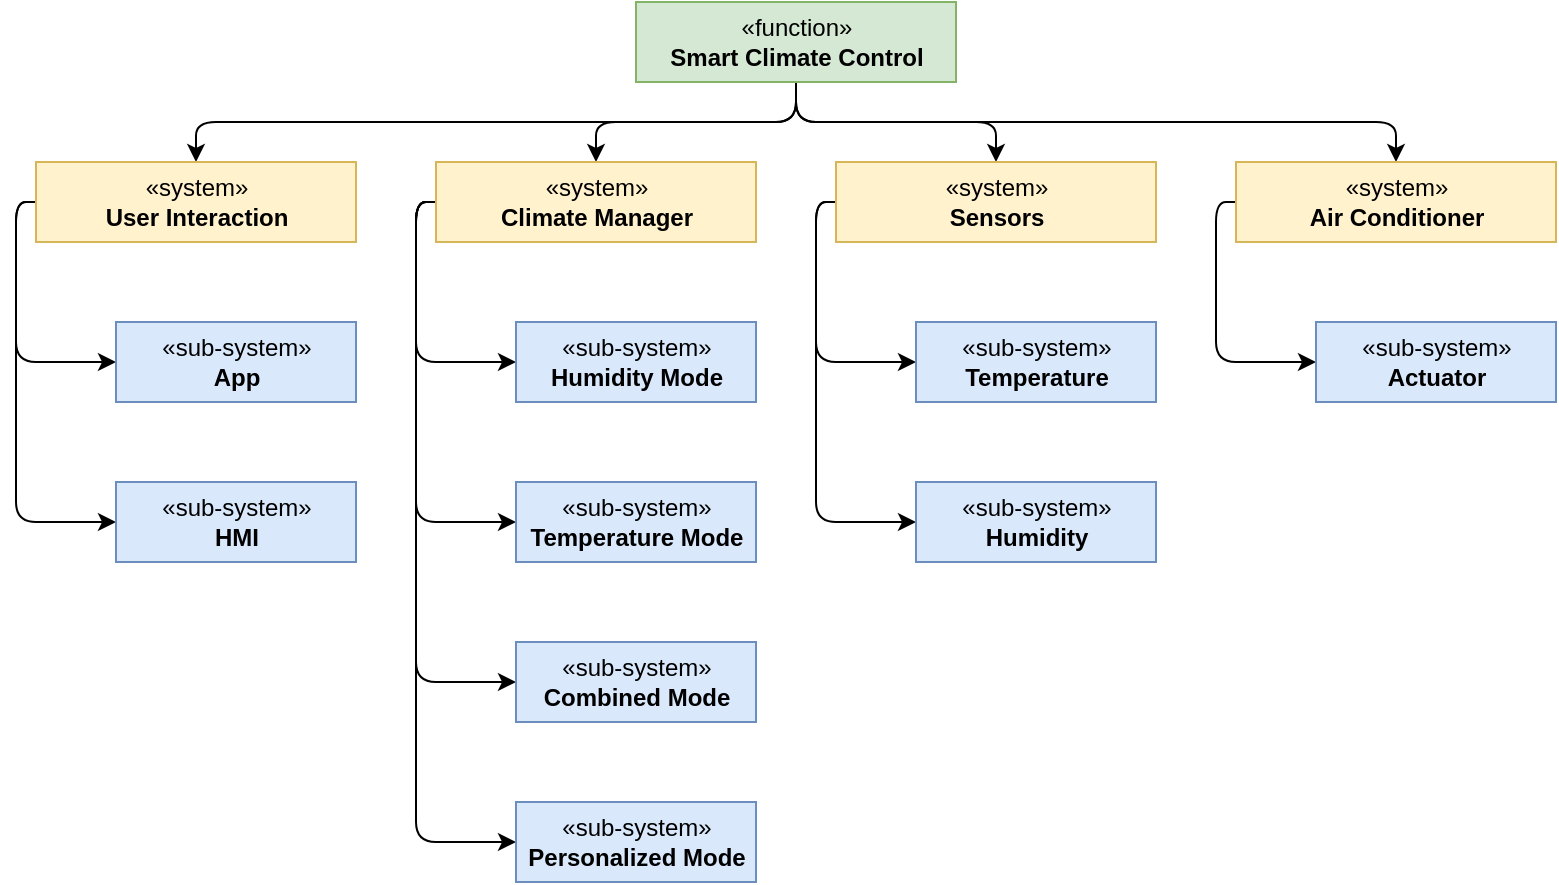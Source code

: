 <mxfile>
    <diagram id="UHhRRKqSCwhg2Sjvg5-v" name="Page-1">
        <mxGraphModel dx="643" dy="727" grid="1" gridSize="10" guides="1" tooltips="1" connect="1" arrows="1" fold="1" page="1" pageScale="1" pageWidth="827" pageHeight="1169" math="0" shadow="0">
            <root>
                <mxCell id="0"/>
                <mxCell id="1" parent="0"/>
                <mxCell id="21" style="edgeStyle=orthogonalEdgeStyle;html=1;entryX=0.5;entryY=0;entryDx=0;entryDy=0;exitX=0.5;exitY=1;exitDx=0;exitDy=0;" edge="1" parent="1" source="2" target="3">
                    <mxGeometry relative="1" as="geometry"/>
                </mxCell>
                <mxCell id="22" style="edgeStyle=orthogonalEdgeStyle;html=1;entryX=0.5;entryY=0;entryDx=0;entryDy=0;" edge="1" parent="1" source="2" target="8">
                    <mxGeometry relative="1" as="geometry"/>
                </mxCell>
                <mxCell id="23" style="edgeStyle=orthogonalEdgeStyle;html=1;entryX=0.5;entryY=0;entryDx=0;entryDy=0;" edge="1" parent="1" source="2" target="6">
                    <mxGeometry relative="1" as="geometry"/>
                </mxCell>
                <mxCell id="24" style="edgeStyle=orthogonalEdgeStyle;html=1;entryX=0.5;entryY=0;entryDx=0;entryDy=0;exitX=0.5;exitY=1;exitDx=0;exitDy=0;" edge="1" parent="1" source="2" target="7">
                    <mxGeometry relative="1" as="geometry"/>
                </mxCell>
                <mxCell id="2" value="«function»&lt;br&gt;&lt;b&gt;Smart Climate Control&lt;/b&gt;" style="html=1;fillColor=#d5e8d4;strokeColor=#82b366;" vertex="1" parent="1">
                    <mxGeometry x="340" y="40" width="160" height="40" as="geometry"/>
                </mxCell>
                <mxCell id="25" style="edgeStyle=orthogonalEdgeStyle;html=1;entryX=0;entryY=0.5;entryDx=0;entryDy=0;exitX=0;exitY=0.5;exitDx=0;exitDy=0;" edge="1" parent="1" source="3" target="9">
                    <mxGeometry relative="1" as="geometry"/>
                </mxCell>
                <mxCell id="26" style="edgeStyle=orthogonalEdgeStyle;html=1;entryX=0;entryY=0.5;entryDx=0;entryDy=0;exitX=0;exitY=0.5;exitDx=0;exitDy=0;" edge="1" parent="1" source="3" target="10">
                    <mxGeometry relative="1" as="geometry"/>
                </mxCell>
                <mxCell id="3" value="«system»&lt;br&gt;&lt;b&gt;User Interaction&lt;/b&gt;" style="html=1;fillColor=#fff2cc;strokeColor=#d6b656;" vertex="1" parent="1">
                    <mxGeometry x="40" y="120" width="160" height="40" as="geometry"/>
                </mxCell>
                <mxCell id="31" style="edgeStyle=orthogonalEdgeStyle;html=1;entryX=0;entryY=0.5;entryDx=0;entryDy=0;exitX=0;exitY=0.5;exitDx=0;exitDy=0;" edge="1" parent="1" source="6" target="14">
                    <mxGeometry relative="1" as="geometry"/>
                </mxCell>
                <mxCell id="32" style="edgeStyle=orthogonalEdgeStyle;html=1;entryX=0;entryY=0.5;entryDx=0;entryDy=0;exitX=0;exitY=0.5;exitDx=0;exitDy=0;" edge="1" parent="1" source="6" target="15">
                    <mxGeometry relative="1" as="geometry"/>
                </mxCell>
                <mxCell id="6" value="«system»&lt;br&gt;&lt;b&gt;Sensors&lt;/b&gt;" style="html=1;fillColor=#fff2cc;strokeColor=#d6b656;" vertex="1" parent="1">
                    <mxGeometry x="440" y="120" width="160" height="40" as="geometry"/>
                </mxCell>
                <mxCell id="33" style="edgeStyle=orthogonalEdgeStyle;html=1;entryX=0;entryY=0.5;entryDx=0;entryDy=0;exitX=0;exitY=0.5;exitDx=0;exitDy=0;" edge="1" parent="1" source="7" target="17">
                    <mxGeometry relative="1" as="geometry"/>
                </mxCell>
                <mxCell id="7" value="«system»&lt;br&gt;&lt;b&gt;Air Conditioner&lt;/b&gt;" style="html=1;fillColor=#fff2cc;strokeColor=#d6b656;" vertex="1" parent="1">
                    <mxGeometry x="640" y="120" width="160" height="40" as="geometry"/>
                </mxCell>
                <mxCell id="27" style="edgeStyle=orthogonalEdgeStyle;html=1;entryX=0;entryY=0.5;entryDx=0;entryDy=0;exitX=0;exitY=0.5;exitDx=0;exitDy=0;" edge="1" parent="1" source="8" target="11">
                    <mxGeometry relative="1" as="geometry"/>
                </mxCell>
                <mxCell id="28" style="edgeStyle=orthogonalEdgeStyle;html=1;entryX=0;entryY=0.5;entryDx=0;entryDy=0;exitX=0;exitY=0.5;exitDx=0;exitDy=0;" edge="1" parent="1" source="8" target="12">
                    <mxGeometry relative="1" as="geometry"/>
                </mxCell>
                <mxCell id="29" style="edgeStyle=orthogonalEdgeStyle;html=1;entryX=0;entryY=0.5;entryDx=0;entryDy=0;exitX=0;exitY=0.5;exitDx=0;exitDy=0;" edge="1" parent="1" source="8" target="13">
                    <mxGeometry relative="1" as="geometry"/>
                </mxCell>
                <mxCell id="30" style="edgeStyle=orthogonalEdgeStyle;html=1;entryX=0;entryY=0.5;entryDx=0;entryDy=0;exitX=0;exitY=0.5;exitDx=0;exitDy=0;" edge="1" parent="1" source="8" target="19">
                    <mxGeometry relative="1" as="geometry"/>
                </mxCell>
                <mxCell id="8" value="«system»&lt;br&gt;&lt;b&gt;Climate Manager&lt;/b&gt;" style="html=1;fillColor=#fff2cc;strokeColor=#d6b656;" vertex="1" parent="1">
                    <mxGeometry x="240" y="120" width="160" height="40" as="geometry"/>
                </mxCell>
                <mxCell id="9" value="«sub-system»&lt;br&gt;&lt;b&gt;App&lt;/b&gt;" style="html=1;fillColor=#dae8fc;strokeColor=#6c8ebf;" vertex="1" parent="1">
                    <mxGeometry x="80" y="200" width="120" height="40" as="geometry"/>
                </mxCell>
                <mxCell id="10" value="«sub-system»&lt;br&gt;&lt;b&gt;HMI&lt;/b&gt;" style="html=1;fillColor=#dae8fc;strokeColor=#6c8ebf;" vertex="1" parent="1">
                    <mxGeometry x="80" y="280" width="120" height="40" as="geometry"/>
                </mxCell>
                <mxCell id="11" value="«sub-system»&lt;br&gt;&lt;b&gt;Humidity Mode&lt;/b&gt;" style="html=1;fillColor=#dae8fc;strokeColor=#6c8ebf;" vertex="1" parent="1">
                    <mxGeometry x="280" y="200" width="120" height="40" as="geometry"/>
                </mxCell>
                <mxCell id="12" value="«sub-system»&lt;br&gt;&lt;b&gt;Temperature Mode&lt;/b&gt;" style="html=1;fillColor=#dae8fc;strokeColor=#6c8ebf;" vertex="1" parent="1">
                    <mxGeometry x="280" y="280" width="120" height="40" as="geometry"/>
                </mxCell>
                <mxCell id="13" value="«sub-system»&lt;br&gt;&lt;b&gt;Combined Mode&lt;/b&gt;" style="html=1;fillColor=#dae8fc;strokeColor=#6c8ebf;" vertex="1" parent="1">
                    <mxGeometry x="280" y="360" width="120" height="40" as="geometry"/>
                </mxCell>
                <mxCell id="14" value="«sub-system»&lt;br&gt;&lt;b&gt;Temperature&lt;/b&gt;" style="html=1;fillColor=#dae8fc;strokeColor=#6c8ebf;" vertex="1" parent="1">
                    <mxGeometry x="480" y="200" width="120" height="40" as="geometry"/>
                </mxCell>
                <mxCell id="15" value="«sub-system»&lt;br&gt;&lt;b&gt;Humidity&lt;/b&gt;" style="html=1;fillColor=#dae8fc;strokeColor=#6c8ebf;" vertex="1" parent="1">
                    <mxGeometry x="480" y="280" width="120" height="40" as="geometry"/>
                </mxCell>
                <mxCell id="17" value="«sub-system»&lt;br&gt;&lt;b&gt;Actuator&lt;/b&gt;" style="html=1;fillColor=#dae8fc;strokeColor=#6c8ebf;" vertex="1" parent="1">
                    <mxGeometry x="680" y="200" width="120" height="40" as="geometry"/>
                </mxCell>
                <mxCell id="19" value="«sub-system»&lt;br&gt;&lt;b&gt;Personalized Mode&lt;/b&gt;" style="html=1;fillColor=#dae8fc;strokeColor=#6c8ebf;" vertex="1" parent="1">
                    <mxGeometry x="280" y="440" width="120" height="40" as="geometry"/>
                </mxCell>
            </root>
        </mxGraphModel>
    </diagram>
</mxfile>